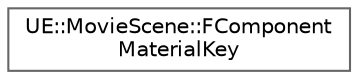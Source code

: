 digraph "Graphical Class Hierarchy"
{
 // INTERACTIVE_SVG=YES
 // LATEX_PDF_SIZE
  bgcolor="transparent";
  edge [fontname=Helvetica,fontsize=10,labelfontname=Helvetica,labelfontsize=10];
  node [fontname=Helvetica,fontsize=10,shape=box,height=0.2,width=0.4];
  rankdir="LR";
  Node0 [id="Node000000",label="UE::MovieScene::FComponent\lMaterialKey",height=0.2,width=0.4,color="grey40", fillcolor="white", style="filled",URL="$d2/d27/structUE_1_1MovieScene_1_1FComponentMaterialKey.html",tooltip=" "];
}
